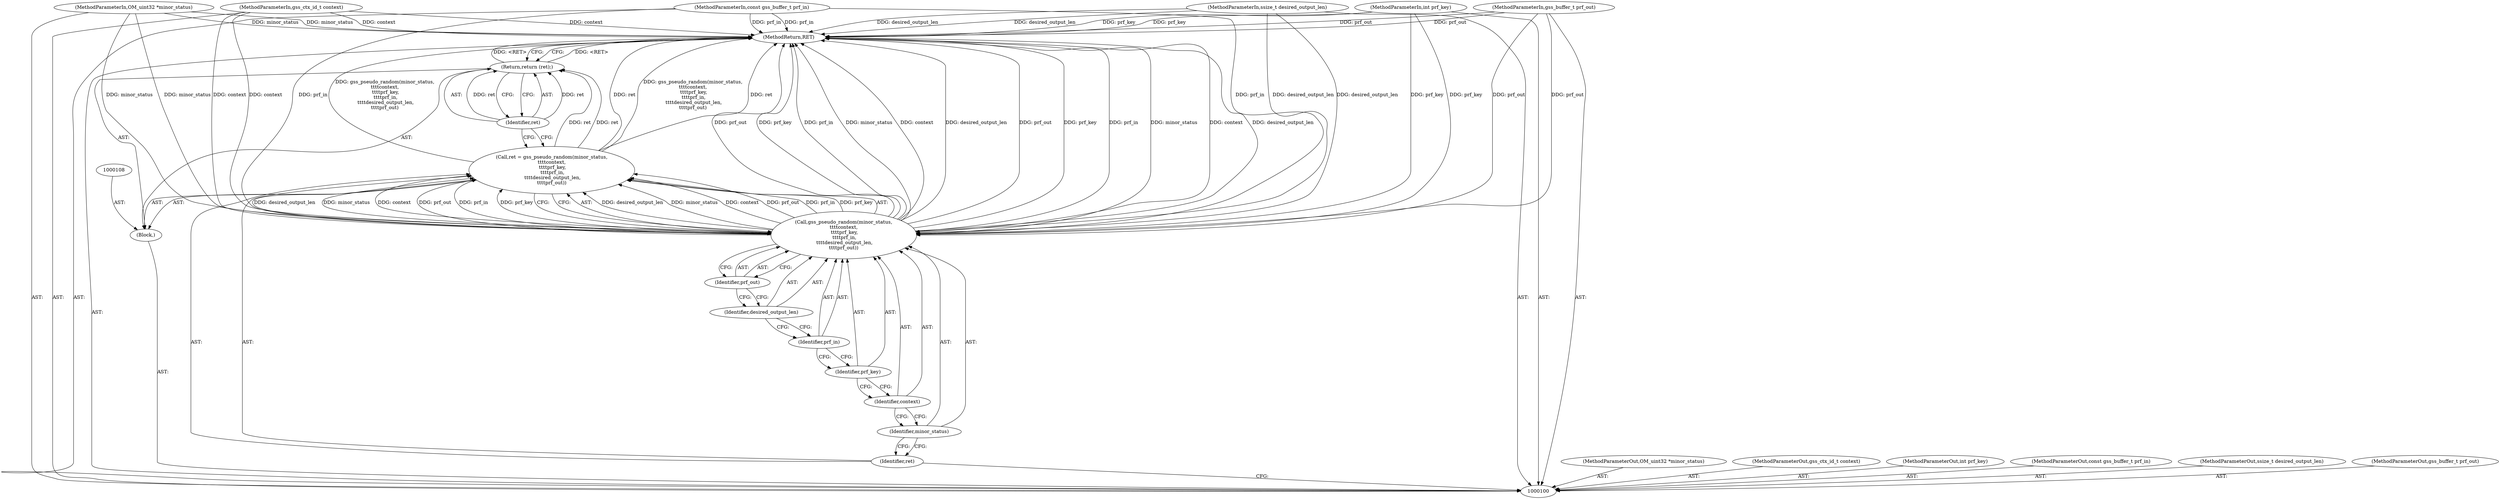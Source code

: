 digraph "1_krb5_b51b33f2bc5d1497ddf5bd107f791c101695000d_16" {
"1000120" [label="(MethodReturn,RET)"];
"1000101" [label="(MethodParameterIn,OM_uint32 *minor_status)"];
"1000144" [label="(MethodParameterOut,OM_uint32 *minor_status)"];
"1000113" [label="(Identifier,context)"];
"1000114" [label="(Identifier,prf_key)"];
"1000115" [label="(Identifier,prf_in)"];
"1000116" [label="(Identifier,desired_output_len)"];
"1000117" [label="(Identifier,prf_out)"];
"1000119" [label="(Identifier,ret)"];
"1000118" [label="(Return,return (ret);)"];
"1000102" [label="(MethodParameterIn,gss_ctx_id_t context)"];
"1000145" [label="(MethodParameterOut,gss_ctx_id_t context)"];
"1000103" [label="(MethodParameterIn,int prf_key)"];
"1000146" [label="(MethodParameterOut,int prf_key)"];
"1000104" [label="(MethodParameterIn,const gss_buffer_t prf_in)"];
"1000147" [label="(MethodParameterOut,const gss_buffer_t prf_in)"];
"1000105" [label="(MethodParameterIn,ssize_t desired_output_len)"];
"1000148" [label="(MethodParameterOut,ssize_t desired_output_len)"];
"1000106" [label="(MethodParameterIn,gss_buffer_t prf_out)"];
"1000149" [label="(MethodParameterOut,gss_buffer_t prf_out)"];
"1000107" [label="(Block,)"];
"1000109" [label="(Call,ret = gss_pseudo_random(minor_status,\n\t\t\t\tcontext,\n \t\t\t\tprf_key,\n \t\t\t\tprf_in,\n \t\t\t\tdesired_output_len,\n\t\t\t\tprf_out))"];
"1000110" [label="(Identifier,ret)"];
"1000112" [label="(Identifier,minor_status)"];
"1000111" [label="(Call,gss_pseudo_random(minor_status,\n\t\t\t\tcontext,\n \t\t\t\tprf_key,\n \t\t\t\tprf_in,\n \t\t\t\tdesired_output_len,\n\t\t\t\tprf_out))"];
"1000120" -> "1000100"  [label="AST: "];
"1000120" -> "1000118"  [label="CFG: "];
"1000111" -> "1000120"  [label="DDG: prf_out"];
"1000111" -> "1000120"  [label="DDG: prf_key"];
"1000111" -> "1000120"  [label="DDG: prf_in"];
"1000111" -> "1000120"  [label="DDG: minor_status"];
"1000111" -> "1000120"  [label="DDG: context"];
"1000111" -> "1000120"  [label="DDG: desired_output_len"];
"1000104" -> "1000120"  [label="DDG: prf_in"];
"1000105" -> "1000120"  [label="DDG: desired_output_len"];
"1000103" -> "1000120"  [label="DDG: prf_key"];
"1000102" -> "1000120"  [label="DDG: context"];
"1000101" -> "1000120"  [label="DDG: minor_status"];
"1000109" -> "1000120"  [label="DDG: ret"];
"1000109" -> "1000120"  [label="DDG: gss_pseudo_random(minor_status,\n\t\t\t\tcontext,\n \t\t\t\tprf_key,\n \t\t\t\tprf_in,\n \t\t\t\tdesired_output_len,\n\t\t\t\tprf_out)"];
"1000106" -> "1000120"  [label="DDG: prf_out"];
"1000118" -> "1000120"  [label="DDG: <RET>"];
"1000101" -> "1000100"  [label="AST: "];
"1000101" -> "1000120"  [label="DDG: minor_status"];
"1000101" -> "1000111"  [label="DDG: minor_status"];
"1000144" -> "1000100"  [label="AST: "];
"1000113" -> "1000111"  [label="AST: "];
"1000113" -> "1000112"  [label="CFG: "];
"1000114" -> "1000113"  [label="CFG: "];
"1000114" -> "1000111"  [label="AST: "];
"1000114" -> "1000113"  [label="CFG: "];
"1000115" -> "1000114"  [label="CFG: "];
"1000115" -> "1000111"  [label="AST: "];
"1000115" -> "1000114"  [label="CFG: "];
"1000116" -> "1000115"  [label="CFG: "];
"1000116" -> "1000111"  [label="AST: "];
"1000116" -> "1000115"  [label="CFG: "];
"1000117" -> "1000116"  [label="CFG: "];
"1000117" -> "1000111"  [label="AST: "];
"1000117" -> "1000116"  [label="CFG: "];
"1000111" -> "1000117"  [label="CFG: "];
"1000119" -> "1000118"  [label="AST: "];
"1000119" -> "1000109"  [label="CFG: "];
"1000118" -> "1000119"  [label="CFG: "];
"1000119" -> "1000118"  [label="DDG: ret"];
"1000118" -> "1000107"  [label="AST: "];
"1000118" -> "1000119"  [label="CFG: "];
"1000119" -> "1000118"  [label="AST: "];
"1000120" -> "1000118"  [label="CFG: "];
"1000118" -> "1000120"  [label="DDG: <RET>"];
"1000119" -> "1000118"  [label="DDG: ret"];
"1000109" -> "1000118"  [label="DDG: ret"];
"1000102" -> "1000100"  [label="AST: "];
"1000102" -> "1000120"  [label="DDG: context"];
"1000102" -> "1000111"  [label="DDG: context"];
"1000145" -> "1000100"  [label="AST: "];
"1000103" -> "1000100"  [label="AST: "];
"1000103" -> "1000120"  [label="DDG: prf_key"];
"1000103" -> "1000111"  [label="DDG: prf_key"];
"1000146" -> "1000100"  [label="AST: "];
"1000104" -> "1000100"  [label="AST: "];
"1000104" -> "1000120"  [label="DDG: prf_in"];
"1000104" -> "1000111"  [label="DDG: prf_in"];
"1000147" -> "1000100"  [label="AST: "];
"1000105" -> "1000100"  [label="AST: "];
"1000105" -> "1000120"  [label="DDG: desired_output_len"];
"1000105" -> "1000111"  [label="DDG: desired_output_len"];
"1000148" -> "1000100"  [label="AST: "];
"1000106" -> "1000100"  [label="AST: "];
"1000106" -> "1000120"  [label="DDG: prf_out"];
"1000106" -> "1000111"  [label="DDG: prf_out"];
"1000149" -> "1000100"  [label="AST: "];
"1000107" -> "1000100"  [label="AST: "];
"1000108" -> "1000107"  [label="AST: "];
"1000109" -> "1000107"  [label="AST: "];
"1000118" -> "1000107"  [label="AST: "];
"1000109" -> "1000107"  [label="AST: "];
"1000109" -> "1000111"  [label="CFG: "];
"1000110" -> "1000109"  [label="AST: "];
"1000111" -> "1000109"  [label="AST: "];
"1000119" -> "1000109"  [label="CFG: "];
"1000109" -> "1000120"  [label="DDG: ret"];
"1000109" -> "1000120"  [label="DDG: gss_pseudo_random(minor_status,\n\t\t\t\tcontext,\n \t\t\t\tprf_key,\n \t\t\t\tprf_in,\n \t\t\t\tdesired_output_len,\n\t\t\t\tprf_out)"];
"1000111" -> "1000109"  [label="DDG: desired_output_len"];
"1000111" -> "1000109"  [label="DDG: minor_status"];
"1000111" -> "1000109"  [label="DDG: context"];
"1000111" -> "1000109"  [label="DDG: prf_out"];
"1000111" -> "1000109"  [label="DDG: prf_in"];
"1000111" -> "1000109"  [label="DDG: prf_key"];
"1000109" -> "1000118"  [label="DDG: ret"];
"1000110" -> "1000109"  [label="AST: "];
"1000110" -> "1000100"  [label="CFG: "];
"1000112" -> "1000110"  [label="CFG: "];
"1000112" -> "1000111"  [label="AST: "];
"1000112" -> "1000110"  [label="CFG: "];
"1000113" -> "1000112"  [label="CFG: "];
"1000111" -> "1000109"  [label="AST: "];
"1000111" -> "1000117"  [label="CFG: "];
"1000112" -> "1000111"  [label="AST: "];
"1000113" -> "1000111"  [label="AST: "];
"1000114" -> "1000111"  [label="AST: "];
"1000115" -> "1000111"  [label="AST: "];
"1000116" -> "1000111"  [label="AST: "];
"1000117" -> "1000111"  [label="AST: "];
"1000109" -> "1000111"  [label="CFG: "];
"1000111" -> "1000120"  [label="DDG: prf_out"];
"1000111" -> "1000120"  [label="DDG: prf_key"];
"1000111" -> "1000120"  [label="DDG: prf_in"];
"1000111" -> "1000120"  [label="DDG: minor_status"];
"1000111" -> "1000120"  [label="DDG: context"];
"1000111" -> "1000120"  [label="DDG: desired_output_len"];
"1000111" -> "1000109"  [label="DDG: desired_output_len"];
"1000111" -> "1000109"  [label="DDG: minor_status"];
"1000111" -> "1000109"  [label="DDG: context"];
"1000111" -> "1000109"  [label="DDG: prf_out"];
"1000111" -> "1000109"  [label="DDG: prf_in"];
"1000111" -> "1000109"  [label="DDG: prf_key"];
"1000101" -> "1000111"  [label="DDG: minor_status"];
"1000102" -> "1000111"  [label="DDG: context"];
"1000103" -> "1000111"  [label="DDG: prf_key"];
"1000104" -> "1000111"  [label="DDG: prf_in"];
"1000105" -> "1000111"  [label="DDG: desired_output_len"];
"1000106" -> "1000111"  [label="DDG: prf_out"];
}

